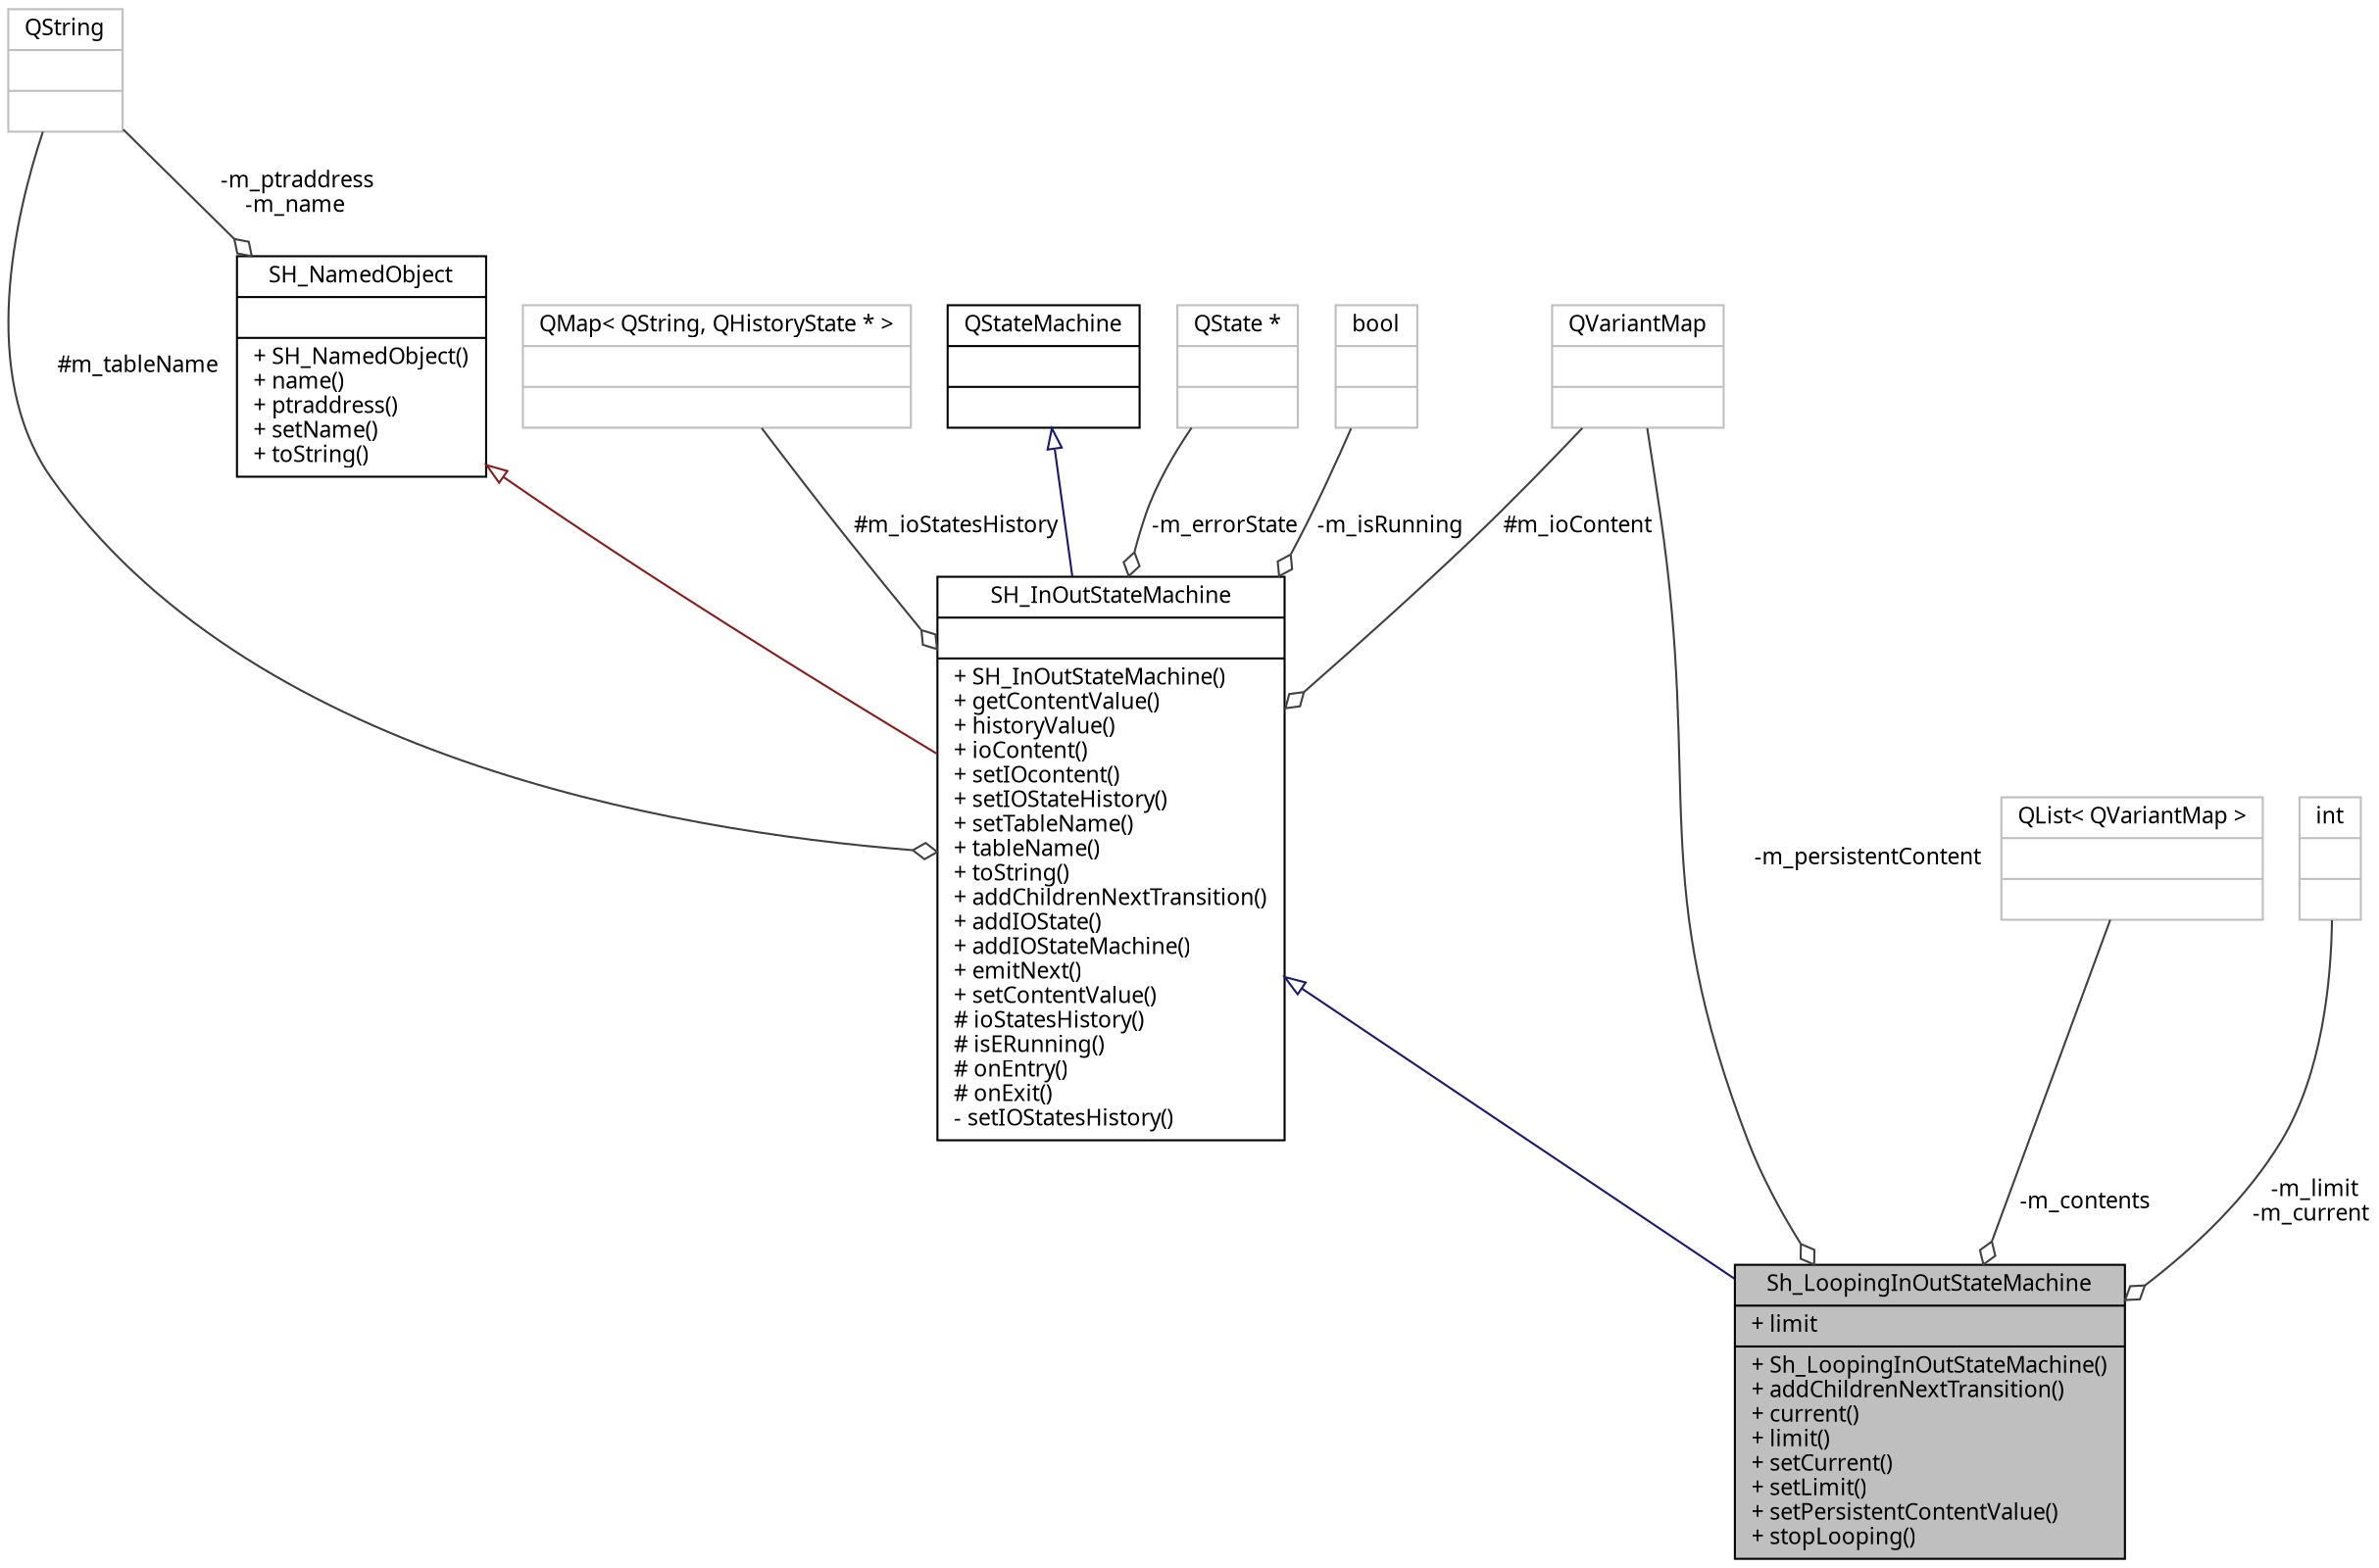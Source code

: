 digraph "Sh_LoopingInOutStateMachine"
{
 // INTERACTIVE_SVG=YES
  bgcolor="transparent";
  edge [fontname="Verdana",fontsize="11",labelfontname="Verdana",labelfontsize="11"];
  node [fontname="Verdana",fontsize="11",shape=record];
  Node1 [label="{Sh_LoopingInOutStateMachine\n|+ limit\l|+ Sh_LoopingInOutStateMachine()\l+ addChildrenNextTransition()\l+ current()\l+ limit()\l+ setCurrent()\l+ setLimit()\l+ setPersistentContentValue()\l+ stopLooping()\l}",height=0.2,width=0.4,color="black", fillcolor="grey75", style="filled" fontcolor="black"];
  Node2 -> Node1 [dir="back",color="midnightblue",fontsize="11",style="solid",arrowtail="onormal",fontname="Verdana"];
  Node2 [label="{SH_InOutStateMachine\n||+ SH_InOutStateMachine()\l+ getContentValue()\l+ historyValue()\l+ ioContent()\l+ setIOcontent()\l+ setIOStateHistory()\l+ setTableName()\l+ tableName()\l+ toString()\l+ addChildrenNextTransition()\l+ addIOState()\l+ addIOStateMachine()\l+ emitNext()\l+ setContentValue()\l# ioStatesHistory()\l# isERunning()\l# onEntry()\l# onExit()\l- setIOStatesHistory()\l}",height=0.2,width=0.4,color="black",URL="$classSH__InOutStateMachine.html"];
  Node3 -> Node2 [dir="back",color="midnightblue",fontsize="11",style="solid",arrowtail="onormal",fontname="Verdana"];
  Node3 [label="{QStateMachine\n||}",height=0.2,width=0.4,color="black",URL="$classQStateMachine.html"];
  Node4 -> Node2 [dir="back",color="firebrick4",fontsize="11",style="solid",arrowtail="onormal",fontname="Verdana"];
  Node4 [label="{SH_NamedObject\n||+ SH_NamedObject()\l+ name()\l+ ptraddress()\l+ setName()\l+ toString()\l}",height=0.2,width=0.4,color="black",URL="$classSH__NamedObject.html"];
  Node5 -> Node4 [color="grey25",fontsize="11",style="solid",label=" -m_ptraddress\n-m_name" ,arrowhead="odiamond",fontname="Verdana"];
  Node5 [label="{QString\n||}",height=0.2,width=0.4,color="grey75"];
  Node6 -> Node2 [color="grey25",fontsize="11",style="solid",label=" #m_ioStatesHistory" ,arrowhead="odiamond",fontname="Verdana"];
  Node6 [label="{QMap\< QString, QHistoryState * \>\n||}",height=0.2,width=0.4,color="grey75"];
  Node5 -> Node2 [color="grey25",fontsize="11",style="solid",label=" #m_tableName" ,arrowhead="odiamond",fontname="Verdana"];
  Node7 -> Node2 [color="grey25",fontsize="11",style="solid",label=" #m_ioContent" ,arrowhead="odiamond",fontname="Verdana"];
  Node7 [label="{QVariantMap\n||}",height=0.2,width=0.4,color="grey75"];
  Node8 -> Node2 [color="grey25",fontsize="11",style="solid",label=" -m_errorState" ,arrowhead="odiamond",fontname="Verdana"];
  Node8 [label="{QState *\n||}",height=0.2,width=0.4,color="grey75"];
  Node9 -> Node2 [color="grey25",fontsize="11",style="solid",label=" -m_isRunning" ,arrowhead="odiamond",fontname="Verdana"];
  Node9 [label="{bool\n||}",height=0.2,width=0.4,color="grey75"];
  Node10 -> Node1 [color="grey25",fontsize="11",style="solid",label=" -m_contents" ,arrowhead="odiamond",fontname="Verdana"];
  Node10 [label="{QList\< QVariantMap \>\n||}",height=0.2,width=0.4,color="grey75"];
  Node7 -> Node1 [color="grey25",fontsize="11",style="solid",label=" -m_persistentContent" ,arrowhead="odiamond",fontname="Verdana"];
  Node11 -> Node1 [color="grey25",fontsize="11",style="solid",label=" -m_limit\n-m_current" ,arrowhead="odiamond",fontname="Verdana"];
  Node11 [label="{int\n||}",height=0.2,width=0.4,color="grey75"];
}
